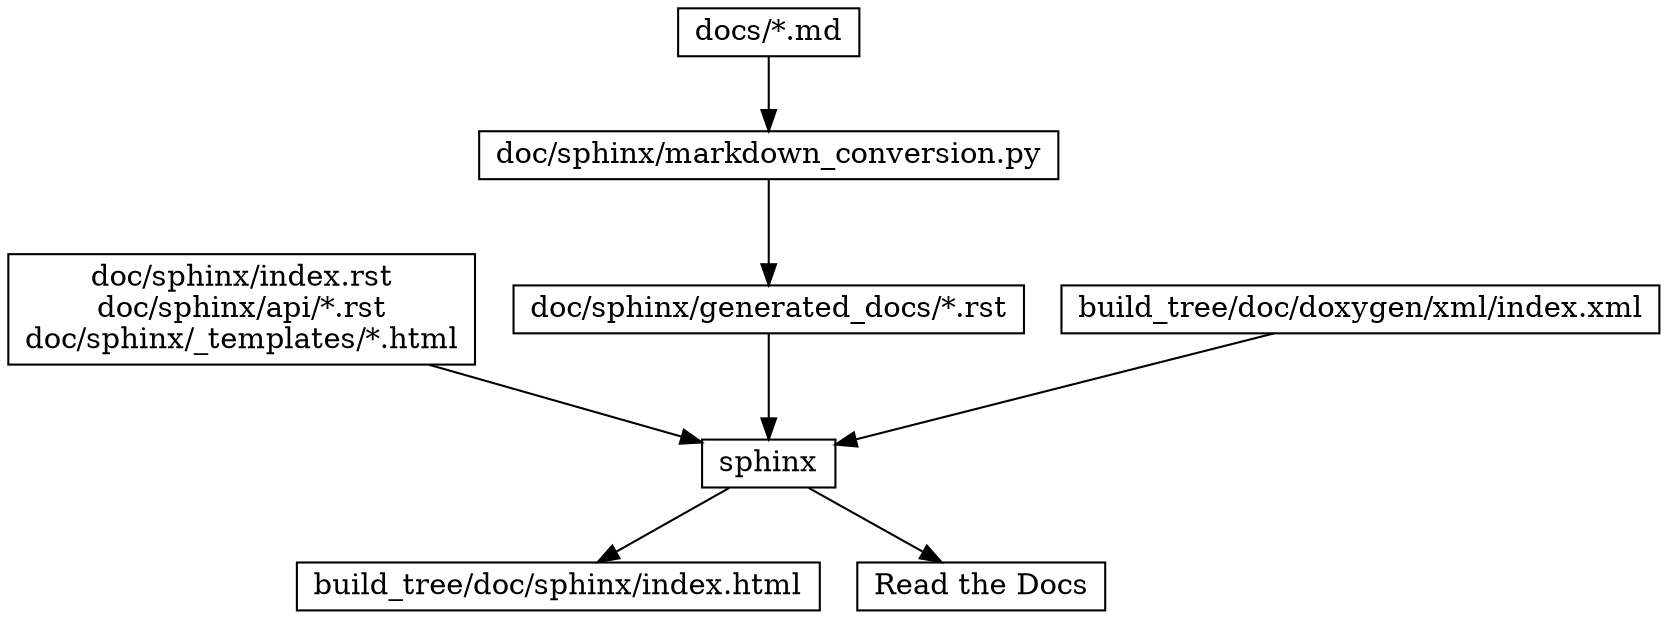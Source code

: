 digraph doxygen_flow {
    rankdir = "TB"
    node [fontsize = 14, shape = box, height = 0.25]
    edge [fontsize = 14]

    "sphinx"

    "source_rst" [label = "doc/sphinx/index.rst\ndoc/sphinx/api/*.rst\ndoc/sphinx/_templates/*.html"]
    "source_rst" -> "sphinx"

    "docs_md" [label = "docs/*.md"]
    "markdown_conversion_py" [label = "doc/sphinx/markdown_conversion.py"]
    "generated_rst" [label = "doc/sphinx/generated_docs/*.rst"]
    "docs_md" -> "markdown_conversion_py" -> "generated_rst"
    "generated_rst" -> "sphinx"

    "index.xml" [label = "build_tree/doc/doxygen/xml/index.xml"]
    "index.xml" -> "sphinx"

    "sphinx_output" [label = "build_tree/doc/sphinx/index.html"]
    "sphinx" -> "sphinx_output"

    "read_the_docs" [label = "Read the Docs"]
    "sphinx" -> "read_the_docs"
}
